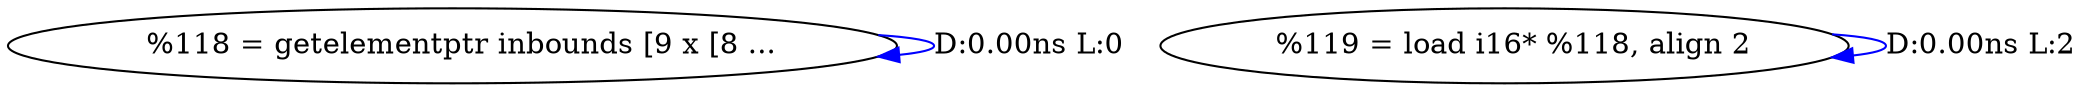 digraph {
Node0x31a5350[label="  %118 = getelementptr inbounds [9 x [8 ..."];
Node0x31a5350 -> Node0x31a5350[label="D:0.00ns L:0",color=blue];
Node0x31a5430[label="  %119 = load i16* %118, align 2"];
Node0x31a5430 -> Node0x31a5430[label="D:0.00ns L:2",color=blue];
}
